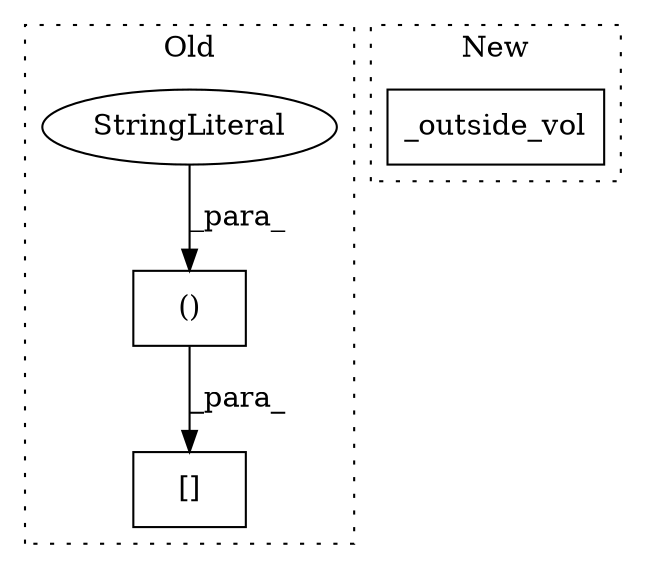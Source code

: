 digraph G {
subgraph cluster0 {
1 [label="()" a="106" s="5110" l="30" shape="box"];
3 [label="[]" a="2" s="5101,5140" l="9,2" shape="box"];
4 [label="StringLiteral" a="45" s="5124" l="16" shape="ellipse"];
label = "Old";
style="dotted";
}
subgraph cluster1 {
2 [label="_outside_vol" a="32" s="4942,4962" l="13,1" shape="box"];
label = "New";
style="dotted";
}
1 -> 3 [label="_para_"];
4 -> 1 [label="_para_"];
}